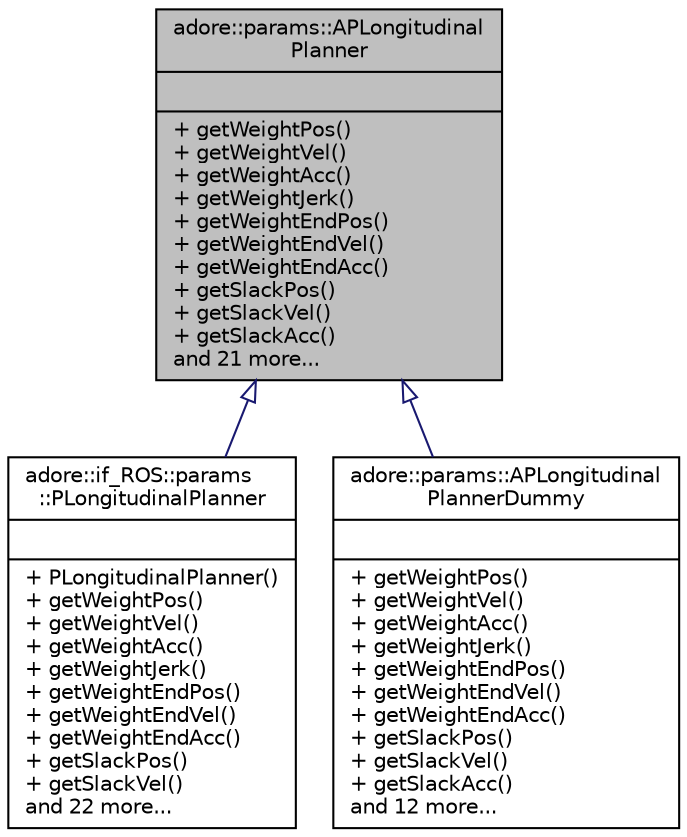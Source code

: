 digraph "adore::params::APLongitudinalPlanner"
{
 // LATEX_PDF_SIZE
  edge [fontname="Helvetica",fontsize="10",labelfontname="Helvetica",labelfontsize="10"];
  node [fontname="Helvetica",fontsize="10",shape=record];
  Node1 [label="{adore::params::APLongitudinal\lPlanner\n||+ getWeightPos()\l+ getWeightVel()\l+ getWeightAcc()\l+ getWeightJerk()\l+ getWeightEndPos()\l+ getWeightEndVel()\l+ getWeightEndAcc()\l+ getSlackPos()\l+ getSlackVel()\l+ getSlackAcc()\land 21 more...\l}",height=0.2,width=0.4,color="black", fillcolor="grey75", style="filled", fontcolor="black",tooltip="abstract class containing parameters related to configuring the longitudinal planner"];
  Node1 -> Node2 [dir="back",color="midnightblue",fontsize="10",style="solid",arrowtail="onormal",fontname="Helvetica"];
  Node2 [label="{adore::if_ROS::params\l::PLongitudinalPlanner\n||+ PLongitudinalPlanner()\l+ getWeightPos()\l+ getWeightVel()\l+ getWeightAcc()\l+ getWeightJerk()\l+ getWeightEndPos()\l+ getWeightEndVel()\l+ getWeightEndAcc()\l+ getSlackPos()\l+ getSlackVel()\land 22 more...\l}",height=0.2,width=0.4,color="black", fillcolor="white", style="filled",URL="$classadore_1_1if__ROS_1_1params_1_1PLongitudinalPlanner.html",tooltip=" "];
  Node1 -> Node3 [dir="back",color="midnightblue",fontsize="10",style="solid",arrowtail="onormal",fontname="Helvetica"];
  Node3 [label="{adore::params::APLongitudinal\lPlannerDummy\n||+ getWeightPos()\l+ getWeightVel()\l+ getWeightAcc()\l+ getWeightJerk()\l+ getWeightEndPos()\l+ getWeightEndVel()\l+ getWeightEndAcc()\l+ getSlackPos()\l+ getSlackVel()\l+ getSlackAcc()\land 12 more...\l}",height=0.2,width=0.4,color="black", fillcolor="white", style="filled",URL="$classadore_1_1params_1_1APLongitudinalPlannerDummy.html",tooltip="a dummy implementation for testing purposes"];
}
